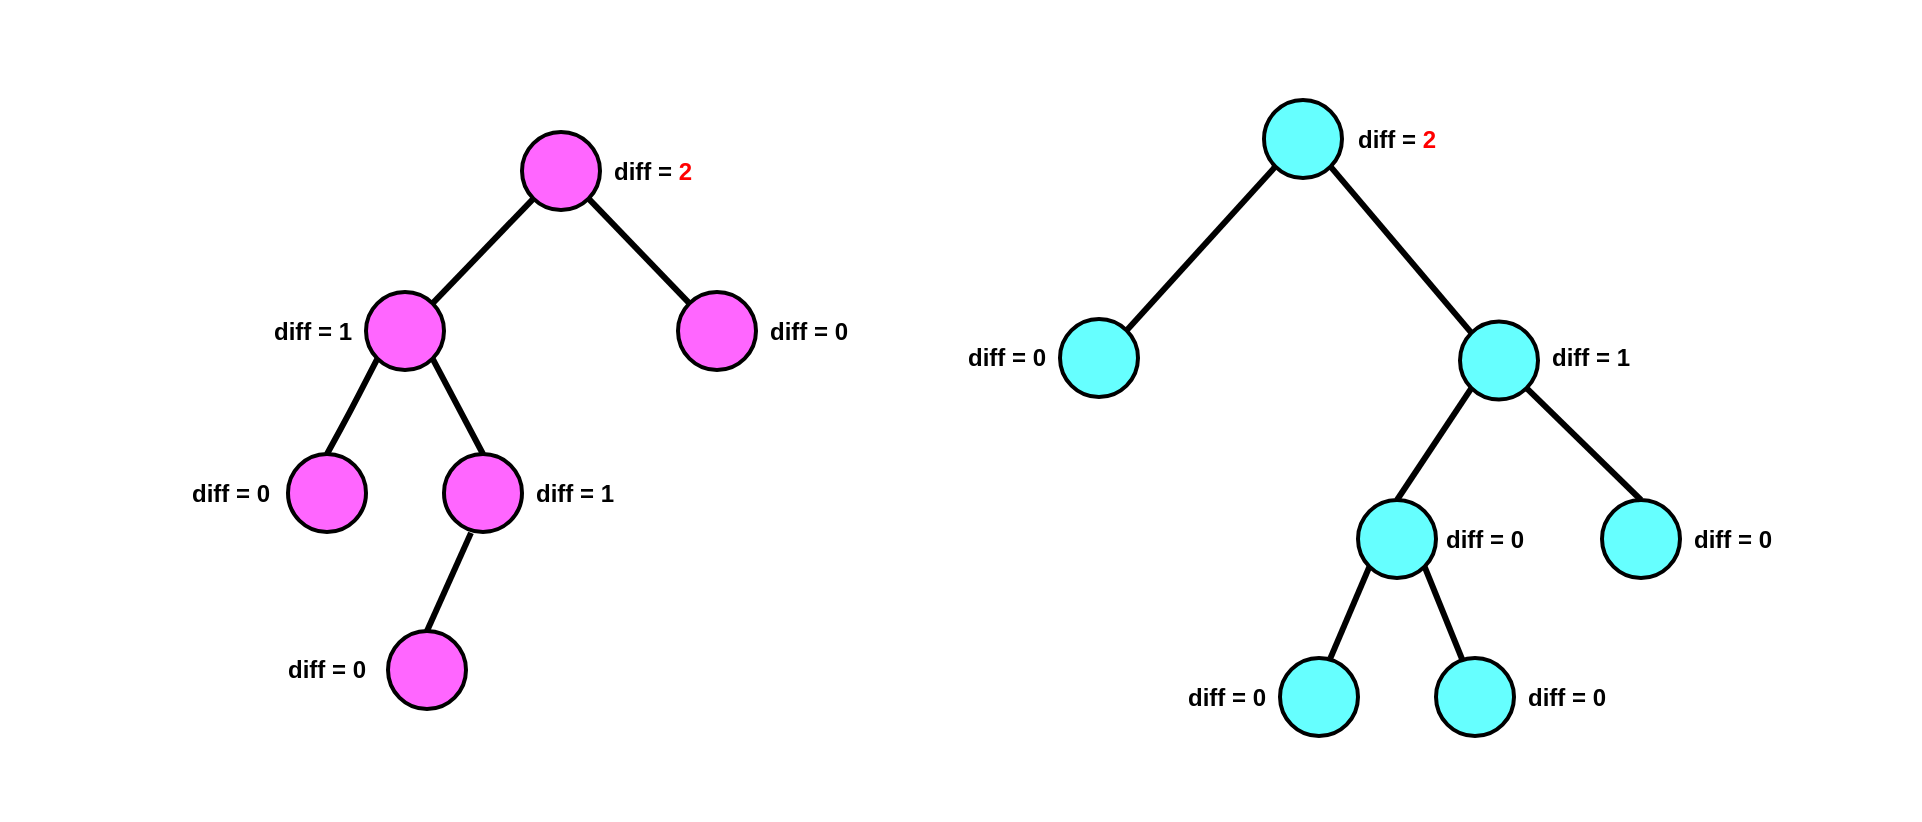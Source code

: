 <mxfile>
    <diagram id="-9uNt9qIvT_TULSSdxr0" name="Page-1">
        <mxGraphModel dx="1881" dy="917" grid="1" gridSize="10" guides="1" tooltips="1" connect="1" arrows="1" fold="1" page="1" pageScale="1" pageWidth="850" pageHeight="1100" background="#ffffff" math="0" shadow="0">
            <root>
                <mxCell id="0"/>
                <mxCell id="1" parent="0"/>
                <mxCell id="16" value="" style="ellipse;whiteSpace=wrap;html=1;aspect=fixed;fillColor=#FF66FF;strokeColor=#000000;strokeWidth=2;" vertex="1" parent="1">
                    <mxGeometry x="152" y="267" width="39" height="39" as="geometry"/>
                </mxCell>
                <mxCell id="17" value="" style="ellipse;whiteSpace=wrap;html=1;aspect=fixed;fillColor=#FF66FF;strokeColor=#000000;strokeWidth=2;" vertex="1" parent="1">
                    <mxGeometry x="191" y="106" width="39" height="39" as="geometry"/>
                </mxCell>
                <mxCell id="18" value="" style="ellipse;whiteSpace=wrap;html=1;aspect=fixed;fillColor=#FF66FF;strokeColor=#000000;strokeWidth=2;" vertex="1" parent="1">
                    <mxGeometry x="113" y="186" width="39" height="39" as="geometry"/>
                </mxCell>
                <mxCell id="19" value="" style="ellipse;whiteSpace=wrap;html=1;aspect=fixed;fillColor=#FF66FF;strokeColor=#000000;strokeWidth=2;" vertex="1" parent="1">
                    <mxGeometry x="269" y="186" width="39" height="39" as="geometry"/>
                </mxCell>
                <mxCell id="20" value="" style="ellipse;whiteSpace=wrap;html=1;aspect=fixed;fillColor=#FF66FF;strokeColor=#000000;strokeWidth=2;" vertex="1" parent="1">
                    <mxGeometry x="74" y="267" width="39" height="39" as="geometry"/>
                </mxCell>
                <mxCell id="21" value="" style="endArrow=none;html=1;entryX=0;entryY=1;entryDx=0;entryDy=0;exitX=1;exitY=0;exitDx=0;exitDy=0;strokeColor=#000000;strokeWidth=3;" edge="1" parent="1" source="18" target="17">
                    <mxGeometry width="50" height="50" relative="1" as="geometry">
                        <mxPoint x="201" y="276" as="sourcePoint"/>
                        <mxPoint x="251" y="226" as="targetPoint"/>
                    </mxGeometry>
                </mxCell>
                <mxCell id="22" value="" style="endArrow=none;html=1;entryX=0;entryY=1;entryDx=0;entryDy=0;exitX=0.5;exitY=0;exitDx=0;exitDy=0;strokeColor=#000000;strokeWidth=3;" edge="1" parent="1" source="20" target="18">
                    <mxGeometry width="50" height="50" relative="1" as="geometry">
                        <mxPoint x="50.999" y="277.421" as="sourcePoint"/>
                        <mxPoint x="101.421" y="224.999" as="targetPoint"/>
                        <Array as="points">
                            <mxPoint x="105" y="246"/>
                        </Array>
                    </mxGeometry>
                </mxCell>
                <mxCell id="23" value="" style="endArrow=none;html=1;entryX=1;entryY=1;entryDx=0;entryDy=0;exitX=0.5;exitY=0;exitDx=0;exitDy=0;strokeColor=#000000;strokeWidth=3;rounded=1;" edge="1" parent="1" source="16" target="18">
                    <mxGeometry width="50" height="50" relative="1" as="geometry">
                        <mxPoint x="130.999" y="277.421" as="sourcePoint"/>
                        <mxPoint x="181.421" y="224.999" as="targetPoint"/>
                    </mxGeometry>
                </mxCell>
                <mxCell id="24" value="" style="endArrow=none;html=1;entryX=1;entryY=1;entryDx=0;entryDy=0;exitX=0;exitY=0;exitDx=0;exitDy=0;strokeColor=#000000;strokeWidth=3;" edge="1" parent="1" source="19" target="17">
                    <mxGeometry width="50" height="50" relative="1" as="geometry">
                        <mxPoint x="229.999" y="186.001" as="sourcePoint"/>
                        <mxPoint x="280.421" y="133.579" as="targetPoint"/>
                    </mxGeometry>
                </mxCell>
                <mxCell id="25" value="" style="ellipse;whiteSpace=wrap;html=1;aspect=fixed;fillColor=#66FFFF;strokeColor=#000000;strokeWidth=2;" vertex="1" parent="1">
                    <mxGeometry x="562" y="90" width="39" height="39" as="geometry"/>
                </mxCell>
                <mxCell id="26" value="" style="ellipse;whiteSpace=wrap;html=1;aspect=fixed;fillColor=#66FFFF;strokeColor=#000000;strokeWidth=2;" vertex="1" parent="1">
                    <mxGeometry x="460" y="199.5" width="39" height="39" as="geometry"/>
                </mxCell>
                <mxCell id="27" value="" style="ellipse;whiteSpace=wrap;html=1;aspect=fixed;fillColor=#66FFFF;strokeColor=#000000;strokeWidth=2;" vertex="1" parent="1">
                    <mxGeometry x="609" y="290" width="39" height="39" as="geometry"/>
                </mxCell>
                <mxCell id="28" value="" style="endArrow=none;html=1;entryX=0;entryY=1;entryDx=0;entryDy=0;exitX=1;exitY=0;exitDx=0;exitDy=0;strokeColor=#000000;strokeWidth=3;" edge="1" parent="1" source="26" target="25">
                    <mxGeometry width="50" height="50" relative="1" as="geometry">
                        <mxPoint x="525" y="289.5" as="sourcePoint"/>
                        <mxPoint x="575" y="239.5" as="targetPoint"/>
                    </mxGeometry>
                </mxCell>
                <mxCell id="29" value="" style="endArrow=none;html=1;entryX=1;entryY=1;entryDx=0;entryDy=0;exitX=0;exitY=0;exitDx=0;exitDy=0;strokeColor=#000000;strokeWidth=3;" edge="1" parent="1" source="36" target="25">
                    <mxGeometry width="50" height="50" relative="1" as="geometry">
                        <mxPoint x="664.711" y="205.711" as="sourcePoint"/>
                        <mxPoint x="604.421" y="147.079" as="targetPoint"/>
                    </mxGeometry>
                </mxCell>
                <mxCell id="30" value="" style="ellipse;whiteSpace=wrap;html=1;aspect=fixed;fillColor=#66FFFF;strokeColor=#000000;strokeWidth=2;" vertex="1" parent="1">
                    <mxGeometry x="570" y="369" width="39" height="39" as="geometry"/>
                </mxCell>
                <mxCell id="31" value="" style="endArrow=none;html=1;strokeColor=#000000;strokeWidth=3;exitX=0.645;exitY=0.005;exitDx=0;exitDy=0;exitPerimeter=0;entryX=0;entryY=1;entryDx=0;entryDy=0;" edge="1" parent="1" source="30" target="27">
                    <mxGeometry width="50" height="50" relative="1" as="geometry">
                        <mxPoint x="609" y="359" as="sourcePoint"/>
                        <mxPoint x="609" y="329" as="targetPoint"/>
                    </mxGeometry>
                </mxCell>
                <mxCell id="32" value="" style="ellipse;whiteSpace=wrap;html=1;aspect=fixed;fillColor=#66FFFF;strokeColor=#000000;strokeWidth=2;" vertex="1" parent="1">
                    <mxGeometry x="648" y="369" width="39" height="39" as="geometry"/>
                </mxCell>
                <mxCell id="33" value="" style="endArrow=none;html=1;entryX=1;entryY=1;entryDx=0;entryDy=0;strokeColor=#000000;strokeWidth=3;rounded=1;exitX=0.342;exitY=0.034;exitDx=0;exitDy=0;exitPerimeter=0;" edge="1" parent="1" source="32" target="27">
                    <mxGeometry width="50" height="50" relative="1" as="geometry">
                        <mxPoint x="735" y="376.71" as="sourcePoint"/>
                        <mxPoint x="709.999" y="338.999" as="targetPoint"/>
                    </mxGeometry>
                </mxCell>
                <mxCell id="36" value="" style="ellipse;whiteSpace=wrap;html=1;aspect=fixed;fillColor=#66FFFF;strokeColor=#000000;strokeWidth=2;" vertex="1" parent="1">
                    <mxGeometry x="660" y="200.75" width="39" height="39" as="geometry"/>
                </mxCell>
                <mxCell id="37" value="" style="ellipse;whiteSpace=wrap;html=1;aspect=fixed;fillColor=#66FFFF;strokeColor=#000000;strokeWidth=2;" vertex="1" parent="1">
                    <mxGeometry x="731" y="290" width="39" height="39" as="geometry"/>
                </mxCell>
                <mxCell id="38" value="" style="endArrow=none;html=1;entryX=0;entryY=1;entryDx=0;entryDy=0;strokeColor=#000000;strokeWidth=3;exitX=0.5;exitY=0;exitDx=0;exitDy=0;" edge="1" parent="1" source="27" target="36">
                    <mxGeometry width="50" height="50" relative="1" as="geometry">
                        <mxPoint x="633" y="261.75" as="sourcePoint"/>
                        <mxPoint x="737.211" y="229.329" as="targetPoint"/>
                    </mxGeometry>
                </mxCell>
                <mxCell id="39" value="" style="endArrow=none;html=1;entryX=1;entryY=1;entryDx=0;entryDy=0;exitX=0.5;exitY=0;exitDx=0;exitDy=0;strokeColor=#000000;strokeWidth=3;" edge="1" parent="1" source="37" target="36">
                    <mxGeometry width="50" height="50" relative="1" as="geometry">
                        <mxPoint x="707.289" y="226.461" as="sourcePoint"/>
                        <mxPoint x="774.711" y="174.039" as="targetPoint"/>
                    </mxGeometry>
                </mxCell>
                <mxCell id="40" value="&lt;font color=&quot;#000000&quot;&gt;&lt;b&gt;diff = 0&lt;/b&gt;&lt;/font&gt;" style="text;html=1;align=right;verticalAlign=middle;whiteSpace=wrap;rounded=0;" vertex="1" parent="1">
                    <mxGeometry x="-3" y="271.5" width="70" height="30" as="geometry"/>
                </mxCell>
                <mxCell id="41" value="&lt;font color=&quot;#000000&quot;&gt;&lt;b&gt;diff = 0&lt;/b&gt;&lt;/font&gt;" style="text;html=1;align=center;verticalAlign=middle;whiteSpace=wrap;rounded=0;" vertex="1" parent="1">
                    <mxGeometry x="67" y="360" width="53" height="30" as="geometry"/>
                </mxCell>
                <mxCell id="42" value="&lt;font color=&quot;#000000&quot;&gt;&lt;b&gt;diff = 1&lt;/b&gt;&lt;/font&gt;" style="text;html=1;align=center;verticalAlign=middle;whiteSpace=wrap;rounded=0;" vertex="1" parent="1">
                    <mxGeometry x="60" y="190.5" width="53" height="30" as="geometry"/>
                </mxCell>
                <mxCell id="43" value="&lt;font color=&quot;#000000&quot;&gt;&lt;b&gt;diff = 0&lt;/b&gt;&lt;/font&gt;" style="text;html=1;align=center;verticalAlign=middle;whiteSpace=wrap;rounded=0;" vertex="1" parent="1">
                    <mxGeometry x="308" y="190.5" width="53" height="30" as="geometry"/>
                </mxCell>
                <mxCell id="44" value="&lt;b style=&quot;&quot;&gt;&lt;font color=&quot;#000000&quot;&gt;diff = &lt;/font&gt;&lt;font color=&quot;#ff0000&quot;&gt;2&lt;/font&gt;&lt;/b&gt;" style="text;html=1;align=center;verticalAlign=middle;whiteSpace=wrap;rounded=0;" vertex="1" parent="1">
                    <mxGeometry x="230" y="110.5" width="53" height="30" as="geometry"/>
                </mxCell>
                <mxCell id="45" value="&lt;font color=&quot;#000000&quot;&gt;&lt;b&gt;diff = 0&lt;/b&gt;&lt;/font&gt;" style="text;html=1;align=center;verticalAlign=middle;whiteSpace=wrap;rounded=0;" vertex="1" parent="1">
                    <mxGeometry x="517" y="373.5" width="53" height="30" as="geometry"/>
                </mxCell>
                <mxCell id="46" value="&lt;font color=&quot;#000000&quot;&gt;&lt;b&gt;diff = 0&lt;/b&gt;&lt;/font&gt;" style="text;html=1;align=center;verticalAlign=middle;whiteSpace=wrap;rounded=0;" vertex="1" parent="1">
                    <mxGeometry x="687" y="373.5" width="53" height="30" as="geometry"/>
                </mxCell>
                <mxCell id="47" value="&lt;font color=&quot;#000000&quot;&gt;&lt;b&gt;diff = 0&lt;/b&gt;&lt;/font&gt;" style="text;html=1;align=center;verticalAlign=middle;whiteSpace=wrap;rounded=0;" vertex="1" parent="1">
                    <mxGeometry x="770" y="294.5" width="53" height="30" as="geometry"/>
                </mxCell>
                <mxCell id="48" value="&lt;font color=&quot;#000000&quot;&gt;&lt;span&gt;diff = 1&lt;/span&gt;&lt;/font&gt;" style="text;html=1;align=center;verticalAlign=middle;whiteSpace=wrap;rounded=0;fontStyle=1" vertex="1" parent="1">
                    <mxGeometry x="699" y="204" width="53" height="30" as="geometry"/>
                </mxCell>
                <mxCell id="49" value="&lt;b style=&quot;&quot;&gt;&lt;font color=&quot;#000000&quot;&gt;diff = &lt;/font&gt;&lt;font color=&quot;#ff0000&quot;&gt;2&lt;/font&gt;&lt;/b&gt;" style="text;html=1;align=center;verticalAlign=middle;whiteSpace=wrap;rounded=0;" vertex="1" parent="1">
                    <mxGeometry x="602" y="94.5" width="53" height="30" as="geometry"/>
                </mxCell>
                <mxCell id="50" value="&lt;font color=&quot;#000000&quot;&gt;&lt;span&gt;diff = 0&lt;/span&gt;&lt;/font&gt;" style="text;html=1;align=center;verticalAlign=middle;whiteSpace=wrap;rounded=0;fontStyle=1" vertex="1" parent="1">
                    <mxGeometry x="646" y="294.5" width="53" height="30" as="geometry"/>
                </mxCell>
                <mxCell id="52" value="&lt;font color=&quot;#000000&quot;&gt;&lt;b&gt;diff = 0&lt;/b&gt;&lt;/font&gt;" style="text;html=1;align=center;verticalAlign=middle;whiteSpace=wrap;rounded=0;" vertex="1" parent="1">
                    <mxGeometry x="407" y="204" width="53" height="30" as="geometry"/>
                </mxCell>
                <mxCell id="53" value="Text" style="text;html=1;strokeColor=none;fillColor=none;align=center;verticalAlign=middle;whiteSpace=wrap;rounded=0;fontColor=#FFFFFF;" vertex="1" parent="1">
                    <mxGeometry x="551.5" y="40" width="60" height="30" as="geometry"/>
                </mxCell>
                <mxCell id="54" value="Text" style="text;html=1;strokeColor=none;fillColor=none;align=center;verticalAlign=middle;whiteSpace=wrap;rounded=0;fontColor=#FFFFFF;" vertex="1" parent="1">
                    <mxGeometry x="562" y="420" width="60" height="30" as="geometry"/>
                </mxCell>
                <mxCell id="55" value="Text" style="text;html=1;strokeColor=none;fillColor=none;align=center;verticalAlign=middle;whiteSpace=wrap;rounded=0;fontColor=#FFFFFF;" vertex="1" parent="1">
                    <mxGeometry x="-70" y="235.25" width="60" height="30" as="geometry"/>
                </mxCell>
                <mxCell id="56" value="Text" style="text;html=1;strokeColor=none;fillColor=none;align=center;verticalAlign=middle;whiteSpace=wrap;rounded=0;fontColor=#FFFFFF;" vertex="1" parent="1">
                    <mxGeometry x="830" y="290" width="60" height="30" as="geometry"/>
                </mxCell>
                <mxCell id="57" value="" style="ellipse;whiteSpace=wrap;html=1;aspect=fixed;fillColor=#FF66FF;strokeColor=#000000;strokeWidth=2;" vertex="1" parent="1">
                    <mxGeometry x="124" y="355.5" width="39" height="39" as="geometry"/>
                </mxCell>
                <mxCell id="58" value="" style="endArrow=none;html=1;entryX=0.346;entryY=1.011;entryDx=0;entryDy=0;exitX=0.5;exitY=0;exitDx=0;exitDy=0;strokeColor=#000000;strokeWidth=3;rounded=1;entryPerimeter=0;" edge="1" parent="1" source="57" target="16">
                    <mxGeometry width="50" height="50" relative="1" as="geometry">
                        <mxPoint x="244" y="374.21" as="sourcePoint"/>
                        <mxPoint x="218.789" y="326.499" as="targetPoint"/>
                    </mxGeometry>
                </mxCell>
                <mxCell id="59" value="&lt;font color=&quot;#000000&quot;&gt;&lt;b&gt;diff = 1&lt;/b&gt;&lt;/font&gt;" style="text;html=1;align=center;verticalAlign=middle;whiteSpace=wrap;rounded=0;" vertex="1" parent="1">
                    <mxGeometry x="191" y="271.5" width="53" height="30" as="geometry"/>
                </mxCell>
            </root>
        </mxGraphModel>
    </diagram>
</mxfile>